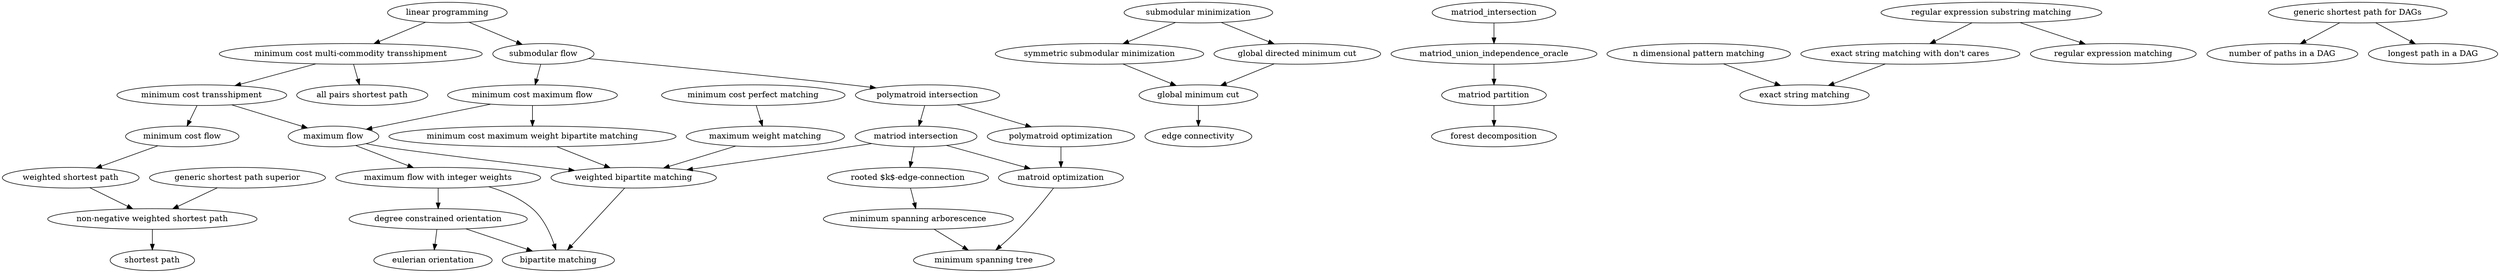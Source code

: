 digraph {
  // optimization problems
  min_cost_multi_commodity_transshipment [label="minimum cost multi-commodity transshipment"];
  max_flow [label="maximum flow"];
  weighted_bipartite_matching [label="weighted bipartite matching"];
  bipartite_matching [label="bipartite matching"];
  min_cost_max_flow [label="minimum cost maximum flow"];
  shortest_path_nonneg_weight [label="non-negative weighted shortest path"]
  shortest_path_weight [label="weighted shortest path"];
  shortest_path [label="shortest path"];
  min_cost_max_bipartite_matching [label="minimum cost maximum weight bipartite matching"];
  weighted_matching [label="maximum weight matching"];
  min_cost_perfect_matching [label="minimum cost perfect matching"];

  submodular_flow [label="submodular flow"];
  polymatroid_intersection [label="polymatroid intersection"];
  linear_programming [label="linear programming"];
  all_pairs_shortest_path [label="all pairs shortest path"];
  min_cost_flow [label="minimum cost flow"];
  min_cost_trans [label="minimum cost transshipment"];
  degree_constrained_orientation [label="degree constrained orientation"];
  max_flow_int [label="maximum flow with integer weights"];
  submodular_min [label="submodular minimization"];
  symmetric_submodular_min [label="symmetric submodular minimization"];
  
  submodular_flow -> min_cost_max_flow;
  submodular_min -> symmetric_submodular_min;
  submodular_min -> directed_min_cut;
  symmetric_submodular_min -> min_cut;
  min_cost_multi_commodity_transshipment -> min_cost_trans;
  min_cost_multi_commodity_transshipment -> all_pairs_shortest_path;
  min_cost_trans -> max_flow;
  max_flow -> max_flow_int;
  max_flow -> weighted_bipartite_matching;
  weighted_bipartite_matching -> bipartite_matching;
  max_flow_int -> bipartite_matching;
  min_cost_max_flow -> max_flow;
  min_cost_max_flow -> min_cost_max_bipartite_matching;
  min_cost_max_bipartite_matching -> weighted_bipartite_matching;
  min_cost_trans  -> min_cost_flow;
  min_cost_flow -> shortest_path_weight;
  submodular_flow -> polymatroid_intersection;
  linear_programming -> submodular_flow;
  linear_programming -> min_cost_multi_commodity_transshipment;
  shortest_path_weight -> shortest_path_nonneg_weight;
  shortest_path_nonneg_weight -> shortest_path;
  max_flow_int -> degree_constrained_orientation;
  degree_constrained_orientation -> bipartite_matching;
  degree_constrained_orientation -> eulerian_orientation;
  
  min_cost_perfect_matching -> weighted_matching;
  weighted_matching -> weighted_bipartite_matching;
  
  // matroids
  polymatroid_intersection [label="polymatroid intersection"];
  polymatroid_optimization [label="polymatroid optimization"];
  minimum_spanning_arborescence [label="minimum spanning arborescence"];
  matroid_optimization [label="matroid optimization"];
  matroid_intersection [label="matriod intersection"];
  minimum_spanning_tree [label="minimum spanning tree"];
  matriod_partition [label="matriod partition"];
  forest_decomposition [label="forest decomposition"];
  minimum_spanning_arborescence [label="minimum spanning arborescence"];
  rooted_k_edge_connection [label="rooted $k$-edge-connection"];
  
  polymatroid_intersection -> polymatroid_optimization;
  polymatroid_intersection -> matroid_intersection;
  polymatroid_optimization -> matroid_optimization;
  matroid_intersection -> matroid_optimization -> minimum_spanning_tree; 
  matroid_intersection -> weighted_bipartite_matching;
  matroid_intersection -> rooted_k_edge_connection;
  matriod_intersection -> matriod_union_independence_oracle;
  matriod_union_independence_oracle -> matriod_partition -> forest_decomposition;
  rooted_k_edge_connection -> minimum_spanning_arborescence;
  minimum_spanning_arborescence -> minimum_spanning_tree;

  eulerian_orientation [label="eulerian orientation"];
  directed_min_cut [label="global directed minimum cut"];
  min_cut [label="global minimum cut"];
  edge_connectivity [label="edge connectivity"];
  directed_min_cut -> min_cut;
  min_cut -> edge_connectivity;

  // String matching problems
  exact_string_matching [label="exact string matching"];
  n_dimensional_pattern_matching [label="n dimensional pattern matching"];
  exact_string_matching_with_dont_cares [label="exact string matching with don't cares"];
  regular_expression_matching [label="regular expression matching"];
  regular_expression_substring_matching [label="regular expression substring matching"];
  regular_expression_substring_matching -> exact_string_matching_with_dont_cares;
  regular_expression_substring_matching -> regular_expression_matching;
  exact_string_matching_with_dont_cares -> exact_string_matching;
  n_dimensional_pattern_matching -> exact_string_matching;

  // DP
  generic_shortest_path_superior [label="generic shortest path superior"];
  generic_shortest_path_dag [label="generic shortest path for DAGs"];
  count_paths_dag [label="number of paths in a DAG"];
  longest_path_dag [label="longest path in a DAG"];
  
  generic_shortest_path_superior -> shortest_path_nonneg_weight;
  generic_shortest_path_dag -> count_paths_dag;
  generic_shortest_path_dag -> longest_path_dag;
}



  
  
  
